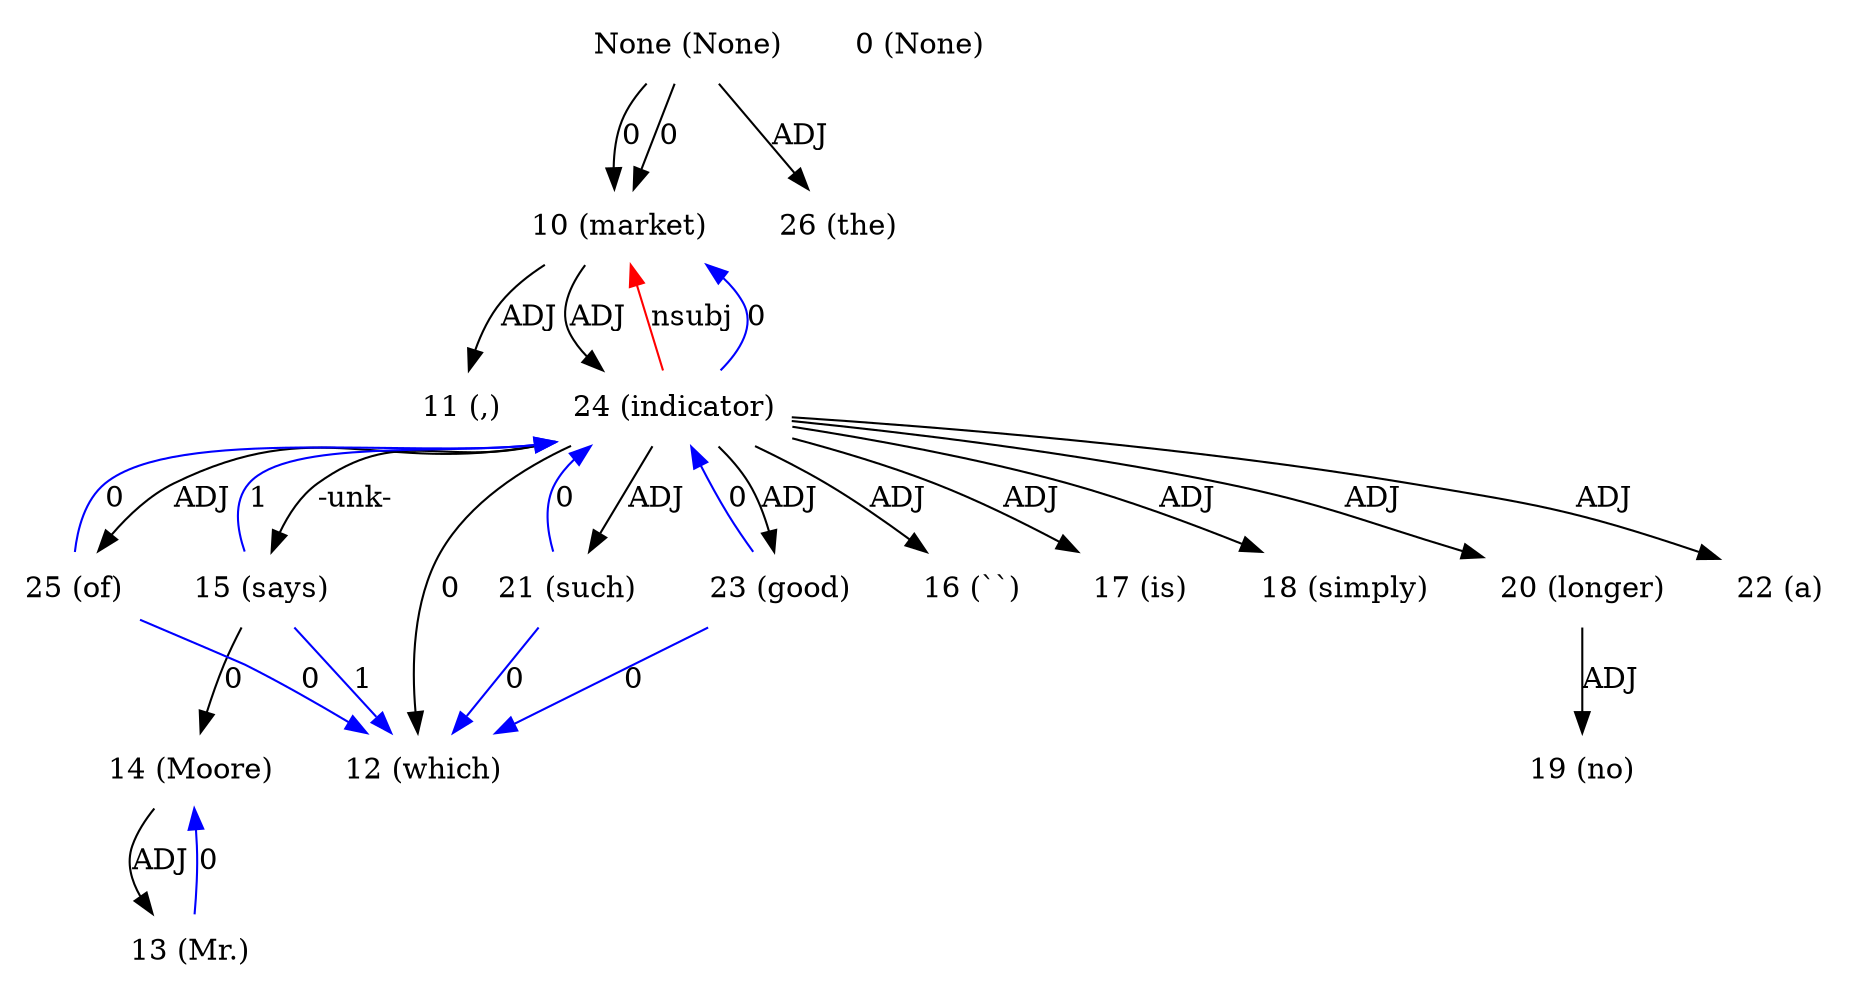 digraph G{
edge [dir=forward]
node [shape=plaintext]

None [label="None (None)"]
None -> 10 [label="0"]
None [label="None (None)"]
None -> 10 [label="0"]
None [label="None (None)"]
None -> 26 [label="ADJ"]
0 [label="0 (None)"]
10 [label="10 (market)"]
10 -> 11 [label="ADJ"]
10 -> 24 [label="ADJ"]
24 -> 10 [label="nsubj", color="red"]
11 [label="11 (,)"]
12 [label="12 (which)"]
13 [label="13 (Mr.)"]
13 -> 14 [label="0", color="blue"]
14 [label="14 (Moore)"]
14 -> 13 [label="ADJ"]
15 [label="15 (says)"]
15 -> 12 [label="1", color="blue"]
15 -> 24 [label="1", color="blue"]
15 -> 14 [label="0"]
16 [label="16 (``)"]
17 [label="17 (is)"]
18 [label="18 (simply)"]
19 [label="19 (no)"]
20 [label="20 (longer)"]
20 -> 19 [label="ADJ"]
21 [label="21 (such)"]
21 -> 24 [label="0", color="blue"]
21 -> 12 [label="0", color="blue"]
22 [label="22 (a)"]
23 [label="23 (good)"]
23 -> 24 [label="0", color="blue"]
23 -> 12 [label="0", color="blue"]
24 [label="24 (indicator)"]
24 -> 12 [label="0"]
24 -> 10 [label="0", color="blue"]
24 -> 16 [label="ADJ"]
24 -> 17 [label="ADJ"]
24 -> 18 [label="ADJ"]
24 -> 20 [label="ADJ"]
24 -> 21 [label="ADJ"]
24 -> 22 [label="ADJ"]
24 -> 23 [label="ADJ"]
24 -> 25 [label="ADJ"]
24 -> 15 [label="-unk-"]
25 [label="25 (of)"]
25 -> 24 [label="0", color="blue"]
25 -> 12 [label="0", color="blue"]
26 [label="26 (the)"]
}
